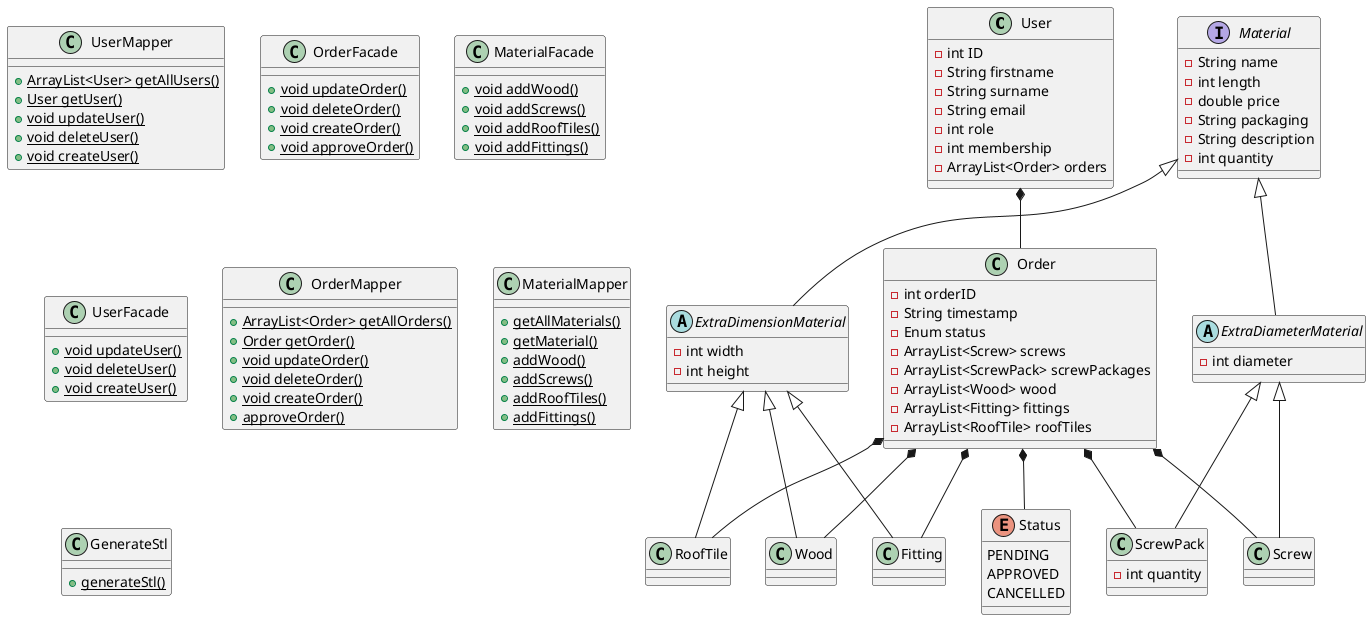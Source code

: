 @startuml
'https://plantuml.com/class-diagram

class User {
- int ID
- String firstname
- String surname
- String email
- int role
- int membership
- ArrayList<Order> orders
}

class Order {
- int orderID
- String timestamp
- Enum status
- ArrayList<Screw> screws
- ArrayList<ScrewPack> screwPackages
- ArrayList<Wood> wood
- ArrayList<Fitting> fittings
- ArrayList<RoofTile> roofTiles
}

class UserMapper{
+ {static} ArrayList<User> getAllUsers()
+ {static} User getUser()
+ {static} void updateUser()
+ {static} void deleteUser()
+ {static} void createUser()
}

class OrderFacade{
+ {static} void updateOrder()
+ {static} void deleteOrder()
+ {static} void createOrder()
+ {static} void approveOrder()
}

class MaterialFacade{
+ {static} void addWood()
+ {static} void addScrews()
+ {static} void addRoofTiles()
+ {static} void addFittings()
}

class UserFacade{
+ {static} void updateUser()
+ {static} void deleteUser()
+ {static} void createUser()
}

class OrderMapper{
+ {static} ArrayList<Order> getAllOrders()
+ {static} Order getOrder()
+ {static} void updateOrder()
+ {static} void deleteOrder()
+ {static} void createOrder()
+ {static} approveOrder()
}

class MaterialMapper{
+ {static} getAllMaterials()
+ {static} getMaterial()
+ {static} addWood()
+ {static} addScrews()
+ {static} addRoofTiles()
+ {static} addFittings()
}

interface Material{
- String name
- int length
- double price
- String packaging
- String description
- int quantity
}

abstract class ExtraDimensionMaterial{
- int width
- int height
}



class RoofTile{
}

class Wood{
}

class Fitting{
}

class GenerateStl {
+ {static} generateStl()
}

abstract ExtraDiameterMaterial{
- int diameter
}

class ScrewPack{
- int quantity
}

class Screw{
}

Enum Status {
    PENDING
    APPROVED
    CANCELLED
}

ExtraDimensionMaterial <|-- RoofTile
Material <|-- ExtraDimensionMaterial
ExtraDimensionMaterial <|-- Wood
ExtraDimensionMaterial <|-- Fitting
Material <|-- ExtraDiameterMaterial
ExtraDiameterMaterial <|-- ScrewPack
ExtraDiameterMaterial <|-- Screw

Order *-- Screw
Order *-- ScrewPack
Order *-- Fitting
Order *-- RoofTile
Order *-- Wood
Order *-- Status
User *-- Order

@enduml